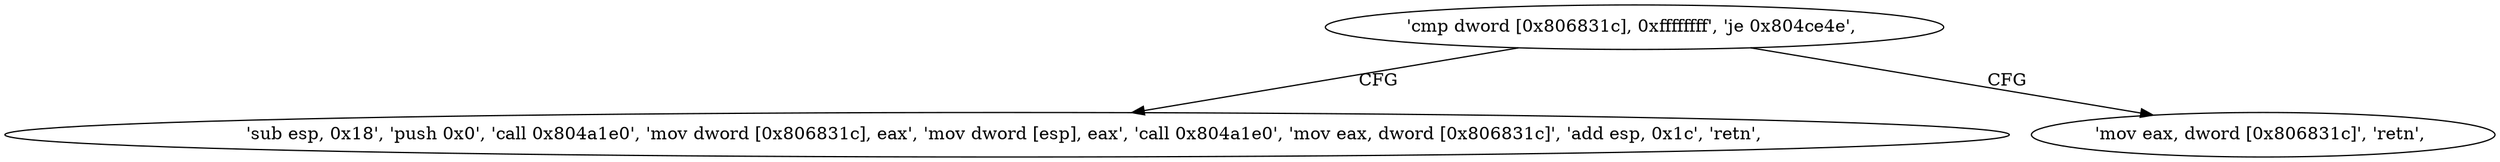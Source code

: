 digraph "func" {
"134532671" [label = "'cmp dword [0x806831c], 0xffffffff', 'je 0x804ce4e', " ]
"134532686" [label = "'sub esp, 0x18', 'push 0x0', 'call 0x804a1e0', 'mov dword [0x806831c], eax', 'mov dword [esp], eax', 'call 0x804a1e0', 'mov eax, dword [0x806831c]', 'add esp, 0x1c', 'retn', " ]
"134532680" [label = "'mov eax, dword [0x806831c]', 'retn', " ]
"134532671" -> "134532686" [ label = "CFG" ]
"134532671" -> "134532680" [ label = "CFG" ]
}
